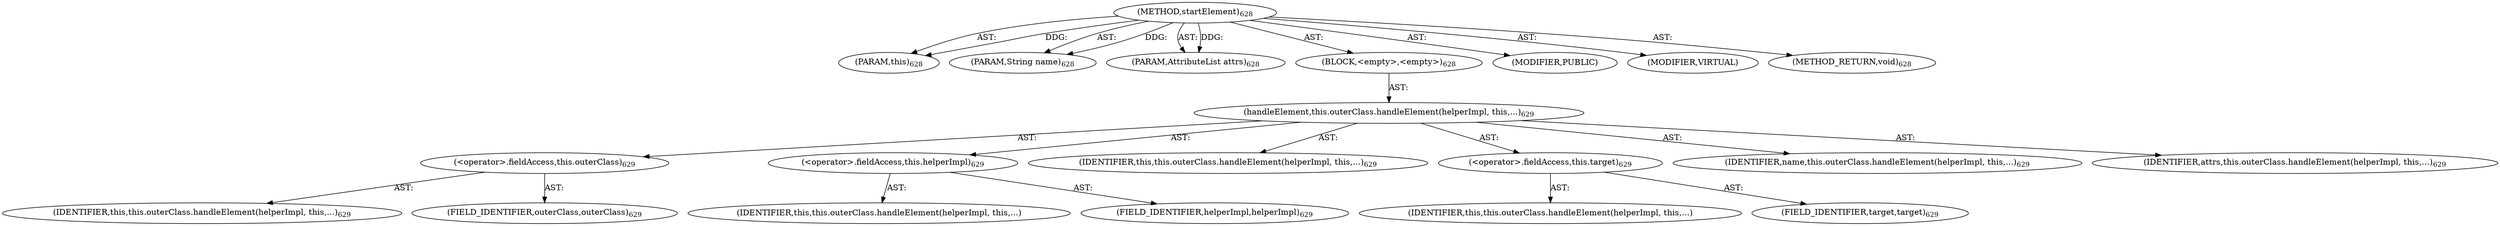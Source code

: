digraph "startElement" {  
"111669149712" [label = <(METHOD,startElement)<SUB>628</SUB>> ]
"115964117001" [label = <(PARAM,this)<SUB>628</SUB>> ]
"115964117052" [label = <(PARAM,String name)<SUB>628</SUB>> ]
"115964117053" [label = <(PARAM,AttributeList attrs)<SUB>628</SUB>> ]
"25769803873" [label = <(BLOCK,&lt;empty&gt;,&lt;empty&gt;)<SUB>628</SUB>> ]
"30064771470" [label = <(handleElement,this.outerClass.handleElement(helperImpl, this,...)<SUB>629</SUB>> ]
"30064771471" [label = <(&lt;operator&gt;.fieldAccess,this.outerClass)<SUB>629</SUB>> ]
"68719476753" [label = <(IDENTIFIER,this,this.outerClass.handleElement(helperImpl, this,...)<SUB>629</SUB>> ]
"55834574956" [label = <(FIELD_IDENTIFIER,outerClass,outerClass)<SUB>629</SUB>> ]
"30064771472" [label = <(&lt;operator&gt;.fieldAccess,this.helperImpl)<SUB>629</SUB>> ]
"68719477092" [label = <(IDENTIFIER,this,this.outerClass.handleElement(helperImpl, this,...)> ]
"55834574957" [label = <(FIELD_IDENTIFIER,helperImpl,helperImpl)<SUB>629</SUB>> ]
"68719476752" [label = <(IDENTIFIER,this,this.outerClass.handleElement(helperImpl, this,...)<SUB>629</SUB>> ]
"30064771473" [label = <(&lt;operator&gt;.fieldAccess,this.target)<SUB>629</SUB>> ]
"68719477093" [label = <(IDENTIFIER,this,this.outerClass.handleElement(helperImpl, this,...)> ]
"55834574958" [label = <(FIELD_IDENTIFIER,target,target)<SUB>629</SUB>> ]
"68719477094" [label = <(IDENTIFIER,name,this.outerClass.handleElement(helperImpl, this,...)<SUB>629</SUB>> ]
"68719477095" [label = <(IDENTIFIER,attrs,this.outerClass.handleElement(helperImpl, this,...)<SUB>629</SUB>> ]
"133143986218" [label = <(MODIFIER,PUBLIC)> ]
"133143986219" [label = <(MODIFIER,VIRTUAL)> ]
"128849018896" [label = <(METHOD_RETURN,void)<SUB>628</SUB>> ]
  "111669149712" -> "115964117001"  [ label = "AST: "] 
  "111669149712" -> "115964117052"  [ label = "AST: "] 
  "111669149712" -> "115964117053"  [ label = "AST: "] 
  "111669149712" -> "25769803873"  [ label = "AST: "] 
  "111669149712" -> "133143986218"  [ label = "AST: "] 
  "111669149712" -> "133143986219"  [ label = "AST: "] 
  "111669149712" -> "128849018896"  [ label = "AST: "] 
  "25769803873" -> "30064771470"  [ label = "AST: "] 
  "30064771470" -> "30064771471"  [ label = "AST: "] 
  "30064771470" -> "30064771472"  [ label = "AST: "] 
  "30064771470" -> "68719476752"  [ label = "AST: "] 
  "30064771470" -> "30064771473"  [ label = "AST: "] 
  "30064771470" -> "68719477094"  [ label = "AST: "] 
  "30064771470" -> "68719477095"  [ label = "AST: "] 
  "30064771471" -> "68719476753"  [ label = "AST: "] 
  "30064771471" -> "55834574956"  [ label = "AST: "] 
  "30064771472" -> "68719477092"  [ label = "AST: "] 
  "30064771472" -> "55834574957"  [ label = "AST: "] 
  "30064771473" -> "68719477093"  [ label = "AST: "] 
  "30064771473" -> "55834574958"  [ label = "AST: "] 
  "111669149712" -> "115964117001"  [ label = "DDG: "] 
  "111669149712" -> "115964117052"  [ label = "DDG: "] 
  "111669149712" -> "115964117053"  [ label = "DDG: "] 
}
